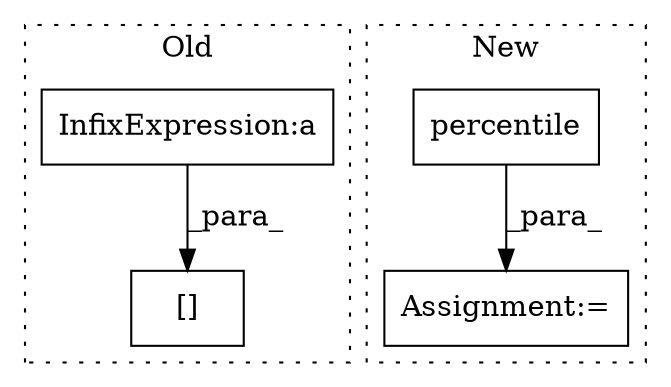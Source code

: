digraph G {
subgraph cluster0 {
1 [label="[]" a="2" s="4291,4324" l="10,1" shape="box"];
3 [label="InfixExpression:a" a="27" s="4314" l="3" shape="box"];
label = "Old";
style="dotted";
}
subgraph cluster1 {
2 [label="percentile" a="32" s="3734,3764" l="11,1" shape="box"];
4 [label="Assignment:=" a="7" s="3727" l="1" shape="box"];
label = "New";
style="dotted";
}
2 -> 4 [label="_para_"];
3 -> 1 [label="_para_"];
}